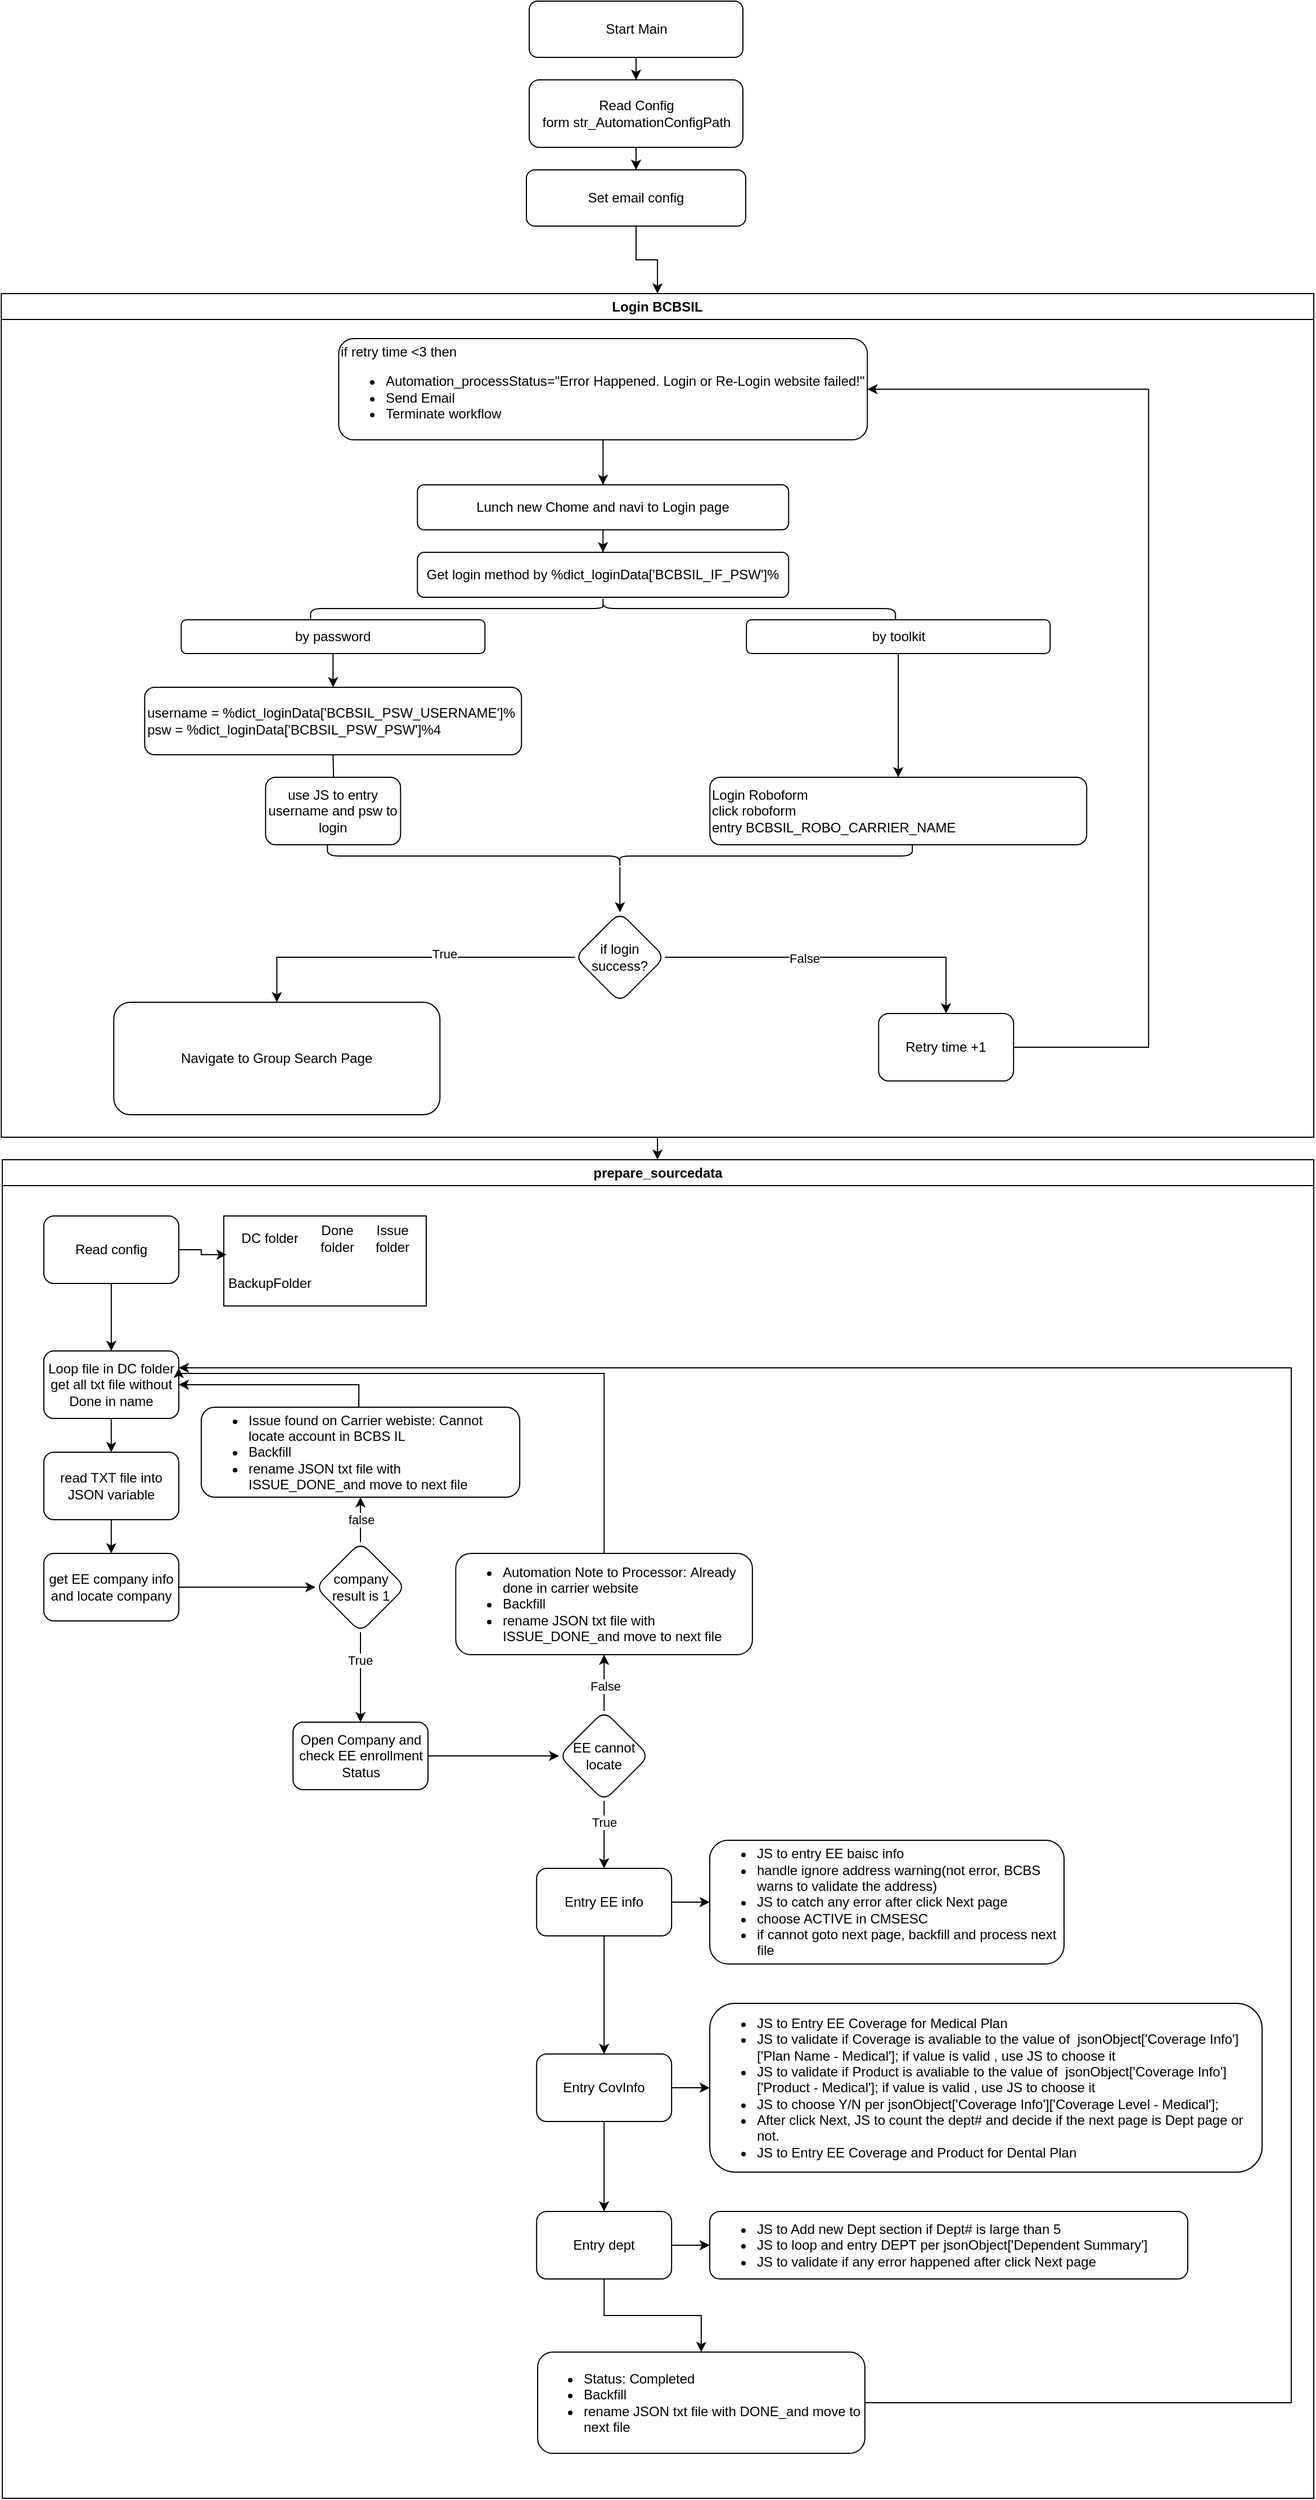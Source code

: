 <mxfile version="24.4.10" type="github">
  <diagram name="第 1 页" id="B4NL4OhcSvu_nfngXHua">
    <mxGraphModel dx="2762" dy="1048" grid="1" gridSize="10" guides="1" tooltips="1" connect="1" arrows="1" fold="1" page="1" pageScale="1" pageWidth="850" pageHeight="1100" math="0" shadow="0">
      <root>
        <mxCell id="0" />
        <mxCell id="1" parent="0" />
        <mxCell id="7YN0UH_P70uLBJJyQt3_-3" value="" style="edgeStyle=orthogonalEdgeStyle;rounded=0;orthogonalLoop=1;jettySize=auto;html=1;" edge="1" parent="1" source="7YN0UH_P70uLBJJyQt3_-1" target="7YN0UH_P70uLBJJyQt3_-2">
          <mxGeometry relative="1" as="geometry" />
        </mxCell>
        <mxCell id="7YN0UH_P70uLBJJyQt3_-1" value="Start Main" style="rounded=1;whiteSpace=wrap;html=1;" vertex="1" parent="1">
          <mxGeometry x="42.5" y="60" width="190" height="50" as="geometry" />
        </mxCell>
        <mxCell id="7YN0UH_P70uLBJJyQt3_-5" value="" style="edgeStyle=orthogonalEdgeStyle;rounded=0;orthogonalLoop=1;jettySize=auto;html=1;" edge="1" parent="1" source="7YN0UH_P70uLBJJyQt3_-2" target="7YN0UH_P70uLBJJyQt3_-4">
          <mxGeometry relative="1" as="geometry" />
        </mxCell>
        <mxCell id="7YN0UH_P70uLBJJyQt3_-2" value="Read Config form&amp;nbsp;str_AutomationConfigPath" style="whiteSpace=wrap;html=1;rounded=1;" vertex="1" parent="1">
          <mxGeometry x="42.5" y="130" width="190" height="60" as="geometry" />
        </mxCell>
        <mxCell id="7YN0UH_P70uLBJJyQt3_-7" style="edgeStyle=orthogonalEdgeStyle;rounded=0;orthogonalLoop=1;jettySize=auto;html=1;" edge="1" parent="1" source="7YN0UH_P70uLBJJyQt3_-4" target="7YN0UH_P70uLBJJyQt3_-6">
          <mxGeometry relative="1" as="geometry" />
        </mxCell>
        <mxCell id="7YN0UH_P70uLBJJyQt3_-4" value="Set email config" style="whiteSpace=wrap;html=1;rounded=1;" vertex="1" parent="1">
          <mxGeometry x="40" y="210" width="195" height="50" as="geometry" />
        </mxCell>
        <mxCell id="7YN0UH_P70uLBJJyQt3_-37" style="edgeStyle=orthogonalEdgeStyle;rounded=0;orthogonalLoop=1;jettySize=auto;html=1;entryX=0.5;entryY=0;entryDx=0;entryDy=0;" edge="1" parent="1" source="7YN0UH_P70uLBJJyQt3_-6" target="7YN0UH_P70uLBJJyQt3_-38">
          <mxGeometry relative="1" as="geometry">
            <mxPoint x="137.5" y="1140" as="targetPoint" />
          </mxGeometry>
        </mxCell>
        <mxCell id="7YN0UH_P70uLBJJyQt3_-6" value="Login BCBSIL" style="swimlane;whiteSpace=wrap;html=1;" vertex="1" parent="1">
          <mxGeometry x="-426.87" y="320" width="1166.87" height="750" as="geometry">
            <mxRectangle x="37.5" y="300" width="120" height="30" as="alternateBounds" />
          </mxGeometry>
        </mxCell>
        <mxCell id="7YN0UH_P70uLBJJyQt3_-10" value="" style="edgeStyle=orthogonalEdgeStyle;rounded=0;orthogonalLoop=1;jettySize=auto;html=1;" edge="1" parent="7YN0UH_P70uLBJJyQt3_-6" source="7YN0UH_P70uLBJJyQt3_-8" target="7YN0UH_P70uLBJJyQt3_-9">
          <mxGeometry relative="1" as="geometry" />
        </mxCell>
        <mxCell id="7YN0UH_P70uLBJJyQt3_-8" value="if retry time &amp;lt;3 then&amp;nbsp;&lt;div&gt;&lt;div&gt;&lt;ul&gt;&lt;li&gt;Automation_processStatus=&quot;Error Happened. Login or Re-Login website failed!&quot;&lt;/li&gt;&lt;li&gt;Send Email&lt;/li&gt;&lt;li&gt;Terminate workflow&lt;/li&gt;&lt;/ul&gt;&lt;/div&gt;&lt;/div&gt;" style="rounded=1;whiteSpace=wrap;html=1;align=left;" vertex="1" parent="7YN0UH_P70uLBJJyQt3_-6">
          <mxGeometry x="300" y="40" width="470" height="90" as="geometry" />
        </mxCell>
        <mxCell id="7YN0UH_P70uLBJJyQt3_-12" value="" style="edgeStyle=orthogonalEdgeStyle;rounded=0;orthogonalLoop=1;jettySize=auto;html=1;" edge="1" parent="7YN0UH_P70uLBJJyQt3_-6" source="7YN0UH_P70uLBJJyQt3_-9" target="7YN0UH_P70uLBJJyQt3_-11">
          <mxGeometry relative="1" as="geometry" />
        </mxCell>
        <mxCell id="7YN0UH_P70uLBJJyQt3_-9" value="Lunch new Chome and navi to Login page" style="whiteSpace=wrap;html=1;align=center;rounded=1;" vertex="1" parent="7YN0UH_P70uLBJJyQt3_-6">
          <mxGeometry x="370" y="170" width="330" height="40" as="geometry" />
        </mxCell>
        <mxCell id="7YN0UH_P70uLBJJyQt3_-11" value="Get login method by&amp;nbsp;%dict_loginData[&#39;BCBSIL_IF_PSW&#39;]%" style="whiteSpace=wrap;html=1;rounded=1;" vertex="1" parent="7YN0UH_P70uLBJJyQt3_-6">
          <mxGeometry x="370" y="230" width="330" height="40" as="geometry" />
        </mxCell>
        <mxCell id="7YN0UH_P70uLBJJyQt3_-13" value="" style="shape=curlyBracket;whiteSpace=wrap;html=1;rounded=1;labelPosition=left;verticalLabelPosition=middle;align=right;verticalAlign=middle;rotation=90;" vertex="1" parent="7YN0UH_P70uLBJJyQt3_-6">
          <mxGeometry x="525" y="20" width="20" height="520" as="geometry" />
        </mxCell>
        <mxCell id="7YN0UH_P70uLBJJyQt3_-16" value="" style="edgeStyle=orthogonalEdgeStyle;rounded=0;orthogonalLoop=1;jettySize=auto;html=1;" edge="1" parent="7YN0UH_P70uLBJJyQt3_-6" source="7YN0UH_P70uLBJJyQt3_-14">
          <mxGeometry relative="1" as="geometry">
            <mxPoint x="295" y="350" as="targetPoint" />
          </mxGeometry>
        </mxCell>
        <mxCell id="7YN0UH_P70uLBJJyQt3_-14" value="by password" style="rounded=1;whiteSpace=wrap;html=1;" vertex="1" parent="7YN0UH_P70uLBJJyQt3_-6">
          <mxGeometry x="160" y="290" width="270" height="30" as="geometry" />
        </mxCell>
        <mxCell id="7YN0UH_P70uLBJJyQt3_-18" value="" style="edgeStyle=orthogonalEdgeStyle;rounded=0;orthogonalLoop=1;jettySize=auto;html=1;" edge="1" parent="7YN0UH_P70uLBJJyQt3_-6" target="7YN0UH_P70uLBJJyQt3_-17">
          <mxGeometry relative="1" as="geometry">
            <mxPoint x="295" y="410" as="sourcePoint" />
          </mxGeometry>
        </mxCell>
        <mxCell id="7YN0UH_P70uLBJJyQt3_-15" value="username = %dict_loginData[&#39;BCBSIL_PSW_USERNAME&#39;]%&lt;div&gt;psw = %dict_loginData[&#39;BCBSIL_PSW_PSW&#39;]%4&lt;br&gt;&lt;/div&gt;" style="whiteSpace=wrap;html=1;rounded=1;align=left;" vertex="1" parent="7YN0UH_P70uLBJJyQt3_-6">
          <mxGeometry x="127.5" y="350" width="335" height="60" as="geometry" />
        </mxCell>
        <mxCell id="7YN0UH_P70uLBJJyQt3_-17" value="use JS to entry username and psw to login" style="whiteSpace=wrap;html=1;align=center;rounded=1;" vertex="1" parent="7YN0UH_P70uLBJJyQt3_-6">
          <mxGeometry x="235" y="430" width="120" height="60" as="geometry" />
        </mxCell>
        <mxCell id="7YN0UH_P70uLBJJyQt3_-23" style="edgeStyle=orthogonalEdgeStyle;rounded=0;orthogonalLoop=1;jettySize=auto;html=1;entryX=0.5;entryY=0;entryDx=0;entryDy=0;" edge="1" parent="7YN0UH_P70uLBJJyQt3_-6" source="7YN0UH_P70uLBJJyQt3_-19" target="7YN0UH_P70uLBJJyQt3_-20">
          <mxGeometry relative="1" as="geometry" />
        </mxCell>
        <mxCell id="7YN0UH_P70uLBJJyQt3_-19" value="by toolkit" style="rounded=1;whiteSpace=wrap;html=1;" vertex="1" parent="7YN0UH_P70uLBJJyQt3_-6">
          <mxGeometry x="662.5" y="290" width="270" height="30" as="geometry" />
        </mxCell>
        <mxCell id="7YN0UH_P70uLBJJyQt3_-20" value="Login Roboform&lt;div&gt;click roboform&lt;/div&gt;&lt;div&gt;entry&amp;nbsp;BCBSIL_ROBO_CARRIER_NAME&lt;/div&gt;" style="whiteSpace=wrap;html=1;rounded=1;align=left;" vertex="1" parent="7YN0UH_P70uLBJJyQt3_-6">
          <mxGeometry x="630" y="430" width="335" height="60" as="geometry" />
        </mxCell>
        <mxCell id="7YN0UH_P70uLBJJyQt3_-32" style="edgeStyle=orthogonalEdgeStyle;rounded=0;orthogonalLoop=1;jettySize=auto;html=1;entryX=0.5;entryY=0;entryDx=0;entryDy=0;" edge="1" parent="7YN0UH_P70uLBJJyQt3_-6" source="7YN0UH_P70uLBJJyQt3_-24" target="7YN0UH_P70uLBJJyQt3_-26">
          <mxGeometry relative="1" as="geometry" />
        </mxCell>
        <mxCell id="7YN0UH_P70uLBJJyQt3_-24" value="" style="shape=curlyBracket;whiteSpace=wrap;html=1;rounded=1;labelPosition=left;verticalLabelPosition=middle;align=right;verticalAlign=middle;rotation=-90;" vertex="1" parent="7YN0UH_P70uLBJJyQt3_-6">
          <mxGeometry x="540" y="240" width="20" height="520" as="geometry" />
        </mxCell>
        <mxCell id="7YN0UH_P70uLBJJyQt3_-29" value="" style="edgeStyle=orthogonalEdgeStyle;rounded=0;orthogonalLoop=1;jettySize=auto;html=1;" edge="1" parent="7YN0UH_P70uLBJJyQt3_-6" source="7YN0UH_P70uLBJJyQt3_-26" target="7YN0UH_P70uLBJJyQt3_-28">
          <mxGeometry relative="1" as="geometry" />
        </mxCell>
        <mxCell id="7YN0UH_P70uLBJJyQt3_-33" value="False" style="edgeLabel;html=1;align=center;verticalAlign=middle;resizable=0;points=[];" vertex="1" connectable="0" parent="7YN0UH_P70uLBJJyQt3_-29">
          <mxGeometry x="-0.173" y="-1" relative="1" as="geometry">
            <mxPoint as="offset" />
          </mxGeometry>
        </mxCell>
        <mxCell id="7YN0UH_P70uLBJJyQt3_-31" value="" style="edgeStyle=orthogonalEdgeStyle;rounded=0;orthogonalLoop=1;jettySize=auto;html=1;entryX=0.5;entryY=0;entryDx=0;entryDy=0;" edge="1" parent="7YN0UH_P70uLBJJyQt3_-6" source="7YN0UH_P70uLBJJyQt3_-26" target="7YN0UH_P70uLBJJyQt3_-30">
          <mxGeometry relative="1" as="geometry" />
        </mxCell>
        <mxCell id="7YN0UH_P70uLBJJyQt3_-34" value="True" style="edgeLabel;html=1;align=center;verticalAlign=middle;resizable=0;points=[];" vertex="1" connectable="0" parent="7YN0UH_P70uLBJJyQt3_-31">
          <mxGeometry x="-0.241" y="-3" relative="1" as="geometry">
            <mxPoint as="offset" />
          </mxGeometry>
        </mxCell>
        <mxCell id="7YN0UH_P70uLBJJyQt3_-26" value="if login success?" style="rhombus;whiteSpace=wrap;html=1;rounded=1;" vertex="1" parent="7YN0UH_P70uLBJJyQt3_-6">
          <mxGeometry x="510" y="550" width="80" height="80" as="geometry" />
        </mxCell>
        <mxCell id="7YN0UH_P70uLBJJyQt3_-35" style="edgeStyle=orthogonalEdgeStyle;rounded=0;orthogonalLoop=1;jettySize=auto;html=1;entryX=1;entryY=0.5;entryDx=0;entryDy=0;" edge="1" parent="7YN0UH_P70uLBJJyQt3_-6" source="7YN0UH_P70uLBJJyQt3_-28" target="7YN0UH_P70uLBJJyQt3_-8">
          <mxGeometry relative="1" as="geometry">
            <Array as="points">
              <mxPoint x="1020" y="670" />
              <mxPoint x="1020" y="85" />
            </Array>
          </mxGeometry>
        </mxCell>
        <mxCell id="7YN0UH_P70uLBJJyQt3_-28" value="Retry time +1" style="whiteSpace=wrap;html=1;rounded=1;" vertex="1" parent="7YN0UH_P70uLBJJyQt3_-6">
          <mxGeometry x="780" y="640" width="120" height="60" as="geometry" />
        </mxCell>
        <mxCell id="7YN0UH_P70uLBJJyQt3_-30" value="Navigate to Group Search Page" style="whiteSpace=wrap;html=1;rounded=1;" vertex="1" parent="7YN0UH_P70uLBJJyQt3_-6">
          <mxGeometry x="100" y="630" width="290" height="100" as="geometry" />
        </mxCell>
        <mxCell id="7YN0UH_P70uLBJJyQt3_-38" value="prepare_sourcedata" style="swimlane;whiteSpace=wrap;html=1;" vertex="1" parent="1">
          <mxGeometry x="-425.93" y="1090" width="1165.93" height="1190" as="geometry" />
        </mxCell>
        <mxCell id="7YN0UH_P70uLBJJyQt3_-55" value="" style="edgeStyle=orthogonalEdgeStyle;rounded=0;orthogonalLoop=1;jettySize=auto;html=1;" edge="1" parent="7YN0UH_P70uLBJJyQt3_-38" source="7YN0UH_P70uLBJJyQt3_-39" target="7YN0UH_P70uLBJJyQt3_-54">
          <mxGeometry relative="1" as="geometry" />
        </mxCell>
        <mxCell id="7YN0UH_P70uLBJJyQt3_-39" value="Read config" style="rounded=1;whiteSpace=wrap;html=1;" vertex="1" parent="7YN0UH_P70uLBJJyQt3_-38">
          <mxGeometry x="36.87" y="50" width="120" height="60" as="geometry" />
        </mxCell>
        <mxCell id="7YN0UH_P70uLBJJyQt3_-40" value="" style="shape=table;html=1;whiteSpace=wrap;startSize=0;container=1;collapsible=0;childLayout=tableLayout;columnLines=0;rowLines=0;fontSize=16;strokeColor=default;" vertex="1" parent="7YN0UH_P70uLBJJyQt3_-38">
          <mxGeometry x="196.87" y="50" width="180" height="80" as="geometry" />
        </mxCell>
        <mxCell id="7YN0UH_P70uLBJJyQt3_-41" value="" style="shape=tableRow;horizontal=0;startSize=0;swimlaneHead=0;swimlaneBody=0;top=0;left=0;bottom=0;right=0;collapsible=0;dropTarget=0;fillColor=none;points=[[0,0.5],[1,0.5]];portConstraint=eastwest;fontSize=16;strokeColor=inherit;" vertex="1" parent="7YN0UH_P70uLBJJyQt3_-40">
          <mxGeometry width="180" height="40" as="geometry" />
        </mxCell>
        <mxCell id="7YN0UH_P70uLBJJyQt3_-42" value="DC folder" style="shape=partialRectangle;html=1;whiteSpace=wrap;connectable=0;fillColor=none;top=0;left=0;bottom=0;right=0;overflow=hidden;fontSize=12;strokeColor=inherit;" vertex="1" parent="7YN0UH_P70uLBJJyQt3_-41">
          <mxGeometry width="82" height="40" as="geometry">
            <mxRectangle width="82" height="40" as="alternateBounds" />
          </mxGeometry>
        </mxCell>
        <mxCell id="7YN0UH_P70uLBJJyQt3_-43" value="Done folder" style="shape=partialRectangle;html=1;whiteSpace=wrap;connectable=0;fillColor=none;top=0;left=0;bottom=0;right=0;overflow=hidden;fontSize=12;strokeColor=inherit;" vertex="1" parent="7YN0UH_P70uLBJJyQt3_-41">
          <mxGeometry x="82" width="38" height="40" as="geometry">
            <mxRectangle width="38" height="40" as="alternateBounds" />
          </mxGeometry>
        </mxCell>
        <mxCell id="7YN0UH_P70uLBJJyQt3_-44" value="Issue folder" style="shape=partialRectangle;html=1;whiteSpace=wrap;connectable=0;fillColor=none;top=0;left=0;bottom=0;right=0;overflow=hidden;fontSize=12;strokeColor=inherit;" vertex="1" parent="7YN0UH_P70uLBJJyQt3_-41">
          <mxGeometry x="120" width="60" height="40" as="geometry">
            <mxRectangle width="60" height="40" as="alternateBounds" />
          </mxGeometry>
        </mxCell>
        <mxCell id="7YN0UH_P70uLBJJyQt3_-45" value="" style="shape=tableRow;horizontal=0;startSize=0;swimlaneHead=0;swimlaneBody=0;top=0;left=0;bottom=0;right=0;collapsible=0;dropTarget=0;fillColor=none;points=[[0,0.5],[1,0.5]];portConstraint=eastwest;fontSize=16;strokeColor=inherit;" vertex="1" parent="7YN0UH_P70uLBJJyQt3_-40">
          <mxGeometry y="40" width="180" height="40" as="geometry" />
        </mxCell>
        <mxCell id="7YN0UH_P70uLBJJyQt3_-46" value="BackupFolder" style="shape=partialRectangle;html=1;whiteSpace=wrap;connectable=0;fillColor=none;top=0;left=0;bottom=0;right=0;overflow=hidden;fontSize=12;strokeColor=inherit;" vertex="1" parent="7YN0UH_P70uLBJJyQt3_-45">
          <mxGeometry width="82" height="40" as="geometry">
            <mxRectangle width="82" height="40" as="alternateBounds" />
          </mxGeometry>
        </mxCell>
        <mxCell id="7YN0UH_P70uLBJJyQt3_-47" value="" style="shape=partialRectangle;html=1;whiteSpace=wrap;connectable=0;fillColor=none;top=0;left=0;bottom=0;right=0;overflow=hidden;fontSize=12;strokeColor=inherit;" vertex="1" parent="7YN0UH_P70uLBJJyQt3_-45">
          <mxGeometry x="82" width="38" height="40" as="geometry">
            <mxRectangle width="38" height="40" as="alternateBounds" />
          </mxGeometry>
        </mxCell>
        <mxCell id="7YN0UH_P70uLBJJyQt3_-48" value="" style="shape=partialRectangle;html=1;whiteSpace=wrap;connectable=0;fillColor=none;top=0;left=0;bottom=0;right=0;overflow=hidden;fontSize=12;strokeColor=inherit;" vertex="1" parent="7YN0UH_P70uLBJJyQt3_-45">
          <mxGeometry x="120" width="60" height="40" as="geometry">
            <mxRectangle width="60" height="40" as="alternateBounds" />
          </mxGeometry>
        </mxCell>
        <mxCell id="7YN0UH_P70uLBJJyQt3_-53" style="edgeStyle=orthogonalEdgeStyle;rounded=0;orthogonalLoop=1;jettySize=auto;html=1;entryX=0.014;entryY=0.86;entryDx=0;entryDy=0;entryPerimeter=0;" edge="1" parent="7YN0UH_P70uLBJJyQt3_-38" source="7YN0UH_P70uLBJJyQt3_-39" target="7YN0UH_P70uLBJJyQt3_-41">
          <mxGeometry relative="1" as="geometry" />
        </mxCell>
        <mxCell id="7YN0UH_P70uLBJJyQt3_-57" value="" style="edgeStyle=orthogonalEdgeStyle;rounded=0;orthogonalLoop=1;jettySize=auto;html=1;" edge="1" parent="7YN0UH_P70uLBJJyQt3_-38" source="7YN0UH_P70uLBJJyQt3_-54" target="7YN0UH_P70uLBJJyQt3_-56">
          <mxGeometry relative="1" as="geometry" />
        </mxCell>
        <mxCell id="7YN0UH_P70uLBJJyQt3_-54" value="Loop file in DC folder&lt;div&gt;get all txt file without Done in name&lt;/div&gt;" style="whiteSpace=wrap;html=1;rounded=1;" vertex="1" parent="7YN0UH_P70uLBJJyQt3_-38">
          <mxGeometry x="36.87" y="170" width="120" height="60" as="geometry" />
        </mxCell>
        <mxCell id="7YN0UH_P70uLBJJyQt3_-59" value="" style="edgeStyle=orthogonalEdgeStyle;rounded=0;orthogonalLoop=1;jettySize=auto;html=1;" edge="1" parent="7YN0UH_P70uLBJJyQt3_-38" source="7YN0UH_P70uLBJJyQt3_-56" target="7YN0UH_P70uLBJJyQt3_-58">
          <mxGeometry relative="1" as="geometry" />
        </mxCell>
        <mxCell id="7YN0UH_P70uLBJJyQt3_-56" value="read TXT file into JSON variable" style="whiteSpace=wrap;html=1;rounded=1;" vertex="1" parent="7YN0UH_P70uLBJJyQt3_-38">
          <mxGeometry x="36.87" y="260" width="120" height="60" as="geometry" />
        </mxCell>
        <mxCell id="7YN0UH_P70uLBJJyQt3_-61" value="" style="edgeStyle=orthogonalEdgeStyle;rounded=0;orthogonalLoop=1;jettySize=auto;html=1;" edge="1" parent="7YN0UH_P70uLBJJyQt3_-38" source="7YN0UH_P70uLBJJyQt3_-58" target="7YN0UH_P70uLBJJyQt3_-60">
          <mxGeometry relative="1" as="geometry" />
        </mxCell>
        <mxCell id="7YN0UH_P70uLBJJyQt3_-58" value="get EE company info and locate company" style="whiteSpace=wrap;html=1;rounded=1;" vertex="1" parent="7YN0UH_P70uLBJJyQt3_-38">
          <mxGeometry x="36.87" y="350" width="120" height="60" as="geometry" />
        </mxCell>
        <mxCell id="7YN0UH_P70uLBJJyQt3_-63" value="" style="edgeStyle=orthogonalEdgeStyle;rounded=0;orthogonalLoop=1;jettySize=auto;html=1;" edge="1" parent="7YN0UH_P70uLBJJyQt3_-38" source="7YN0UH_P70uLBJJyQt3_-60" target="7YN0UH_P70uLBJJyQt3_-62">
          <mxGeometry relative="1" as="geometry" />
        </mxCell>
        <mxCell id="7YN0UH_P70uLBJJyQt3_-65" value="false" style="edgeLabel;html=1;align=center;verticalAlign=middle;resizable=0;points=[];" vertex="1" connectable="0" parent="7YN0UH_P70uLBJJyQt3_-63">
          <mxGeometry x="0.195" y="-2" relative="1" as="geometry">
            <mxPoint x="-2" y="4" as="offset" />
          </mxGeometry>
        </mxCell>
        <mxCell id="7YN0UH_P70uLBJJyQt3_-67" value="" style="edgeStyle=orthogonalEdgeStyle;rounded=0;orthogonalLoop=1;jettySize=auto;html=1;" edge="1" parent="7YN0UH_P70uLBJJyQt3_-38" source="7YN0UH_P70uLBJJyQt3_-60" target="7YN0UH_P70uLBJJyQt3_-66">
          <mxGeometry relative="1" as="geometry" />
        </mxCell>
        <mxCell id="7YN0UH_P70uLBJJyQt3_-68" value="True" style="edgeLabel;html=1;align=center;verticalAlign=middle;resizable=0;points=[];" vertex="1" connectable="0" parent="7YN0UH_P70uLBJJyQt3_-67">
          <mxGeometry x="-0.378" y="-1" relative="1" as="geometry">
            <mxPoint as="offset" />
          </mxGeometry>
        </mxCell>
        <mxCell id="7YN0UH_P70uLBJJyQt3_-60" value="company result is 1" style="rhombus;whiteSpace=wrap;html=1;rounded=1;" vertex="1" parent="7YN0UH_P70uLBJJyQt3_-38">
          <mxGeometry x="278.44" y="340" width="80" height="80" as="geometry" />
        </mxCell>
        <mxCell id="7YN0UH_P70uLBJJyQt3_-64" style="edgeStyle=orthogonalEdgeStyle;rounded=0;orthogonalLoop=1;jettySize=auto;html=1;entryX=1;entryY=0.5;entryDx=0;entryDy=0;" edge="1" parent="7YN0UH_P70uLBJJyQt3_-38" source="7YN0UH_P70uLBJJyQt3_-62" target="7YN0UH_P70uLBJJyQt3_-54">
          <mxGeometry relative="1" as="geometry">
            <Array as="points">
              <mxPoint x="317" y="200" />
            </Array>
          </mxGeometry>
        </mxCell>
        <mxCell id="7YN0UH_P70uLBJJyQt3_-62" value="&lt;ul&gt;&lt;li&gt;Issue found on Carrier webiste:&amp;nbsp;Cannot locate account in BCBS IL&amp;nbsp;&lt;/li&gt;&lt;li&gt;Backfill&lt;/li&gt;&lt;li&gt;rename JSON txt file with ISSUE_DONE_and move to next file&lt;/li&gt;&lt;/ul&gt;" style="whiteSpace=wrap;html=1;rounded=1;align=left;" vertex="1" parent="7YN0UH_P70uLBJJyQt3_-38">
          <mxGeometry x="176.87" y="220" width="283.13" height="80" as="geometry" />
        </mxCell>
        <mxCell id="7YN0UH_P70uLBJJyQt3_-70" value="" style="edgeStyle=orthogonalEdgeStyle;rounded=0;orthogonalLoop=1;jettySize=auto;html=1;" edge="1" parent="7YN0UH_P70uLBJJyQt3_-38" source="7YN0UH_P70uLBJJyQt3_-66" target="7YN0UH_P70uLBJJyQt3_-69">
          <mxGeometry relative="1" as="geometry" />
        </mxCell>
        <mxCell id="7YN0UH_P70uLBJJyQt3_-66" value="Open Company and check EE enrollment Status" style="whiteSpace=wrap;html=1;rounded=1;" vertex="1" parent="7YN0UH_P70uLBJJyQt3_-38">
          <mxGeometry x="258.44" y="500" width="120" height="60" as="geometry" />
        </mxCell>
        <mxCell id="7YN0UH_P70uLBJJyQt3_-72" value="" style="edgeStyle=orthogonalEdgeStyle;rounded=0;orthogonalLoop=1;jettySize=auto;html=1;" edge="1" parent="7YN0UH_P70uLBJJyQt3_-38" source="7YN0UH_P70uLBJJyQt3_-69" target="7YN0UH_P70uLBJJyQt3_-71">
          <mxGeometry relative="1" as="geometry" />
        </mxCell>
        <mxCell id="7YN0UH_P70uLBJJyQt3_-74" value="False" style="edgeLabel;html=1;align=center;verticalAlign=middle;resizable=0;points=[];" vertex="1" connectable="0" parent="7YN0UH_P70uLBJJyQt3_-72">
          <mxGeometry x="-0.119" y="-1" relative="1" as="geometry">
            <mxPoint as="offset" />
          </mxGeometry>
        </mxCell>
        <mxCell id="7YN0UH_P70uLBJJyQt3_-76" value="" style="edgeStyle=orthogonalEdgeStyle;rounded=0;orthogonalLoop=1;jettySize=auto;html=1;" edge="1" parent="7YN0UH_P70uLBJJyQt3_-38" source="7YN0UH_P70uLBJJyQt3_-69" target="7YN0UH_P70uLBJJyQt3_-75">
          <mxGeometry relative="1" as="geometry" />
        </mxCell>
        <mxCell id="7YN0UH_P70uLBJJyQt3_-77" value="True" style="edgeLabel;html=1;align=center;verticalAlign=middle;resizable=0;points=[];" vertex="1" connectable="0" parent="7YN0UH_P70uLBJJyQt3_-76">
          <mxGeometry x="-0.37" relative="1" as="geometry">
            <mxPoint as="offset" />
          </mxGeometry>
        </mxCell>
        <mxCell id="7YN0UH_P70uLBJJyQt3_-69" value="EE cannot locate" style="rhombus;whiteSpace=wrap;html=1;rounded=1;" vertex="1" parent="7YN0UH_P70uLBJJyQt3_-38">
          <mxGeometry x="495.0" y="490" width="80" height="80" as="geometry" />
        </mxCell>
        <mxCell id="7YN0UH_P70uLBJJyQt3_-73" style="edgeStyle=orthogonalEdgeStyle;rounded=0;orthogonalLoop=1;jettySize=auto;html=1;entryX=1;entryY=0.25;entryDx=0;entryDy=0;" edge="1" parent="7YN0UH_P70uLBJJyQt3_-38" source="7YN0UH_P70uLBJJyQt3_-71" target="7YN0UH_P70uLBJJyQt3_-54">
          <mxGeometry relative="1" as="geometry">
            <Array as="points">
              <mxPoint x="535" y="190" />
              <mxPoint x="157" y="190" />
            </Array>
          </mxGeometry>
        </mxCell>
        <mxCell id="7YN0UH_P70uLBJJyQt3_-71" value="&lt;ul&gt;&lt;li&gt;Automation Note to Processor:&amp;nbsp;Already done in carrier website&lt;/li&gt;&lt;li&gt;Backfill&lt;/li&gt;&lt;li&gt;rename JSON txt file with ISSUE_DONE_and move to next file&lt;/li&gt;&lt;/ul&gt;" style="whiteSpace=wrap;html=1;rounded=1;align=left;" vertex="1" parent="7YN0UH_P70uLBJJyQt3_-38">
          <mxGeometry x="403.13" y="350" width="263.75" height="90" as="geometry" />
        </mxCell>
        <mxCell id="7YN0UH_P70uLBJJyQt3_-80" value="" style="edgeStyle=orthogonalEdgeStyle;rounded=0;orthogonalLoop=1;jettySize=auto;html=1;" edge="1" parent="7YN0UH_P70uLBJJyQt3_-38" source="7YN0UH_P70uLBJJyQt3_-75" target="7YN0UH_P70uLBJJyQt3_-79">
          <mxGeometry relative="1" as="geometry" />
        </mxCell>
        <mxCell id="7YN0UH_P70uLBJJyQt3_-82" value="" style="edgeStyle=orthogonalEdgeStyle;rounded=0;orthogonalLoop=1;jettySize=auto;html=1;" edge="1" parent="7YN0UH_P70uLBJJyQt3_-38" source="7YN0UH_P70uLBJJyQt3_-75" target="7YN0UH_P70uLBJJyQt3_-81">
          <mxGeometry relative="1" as="geometry" />
        </mxCell>
        <mxCell id="7YN0UH_P70uLBJJyQt3_-75" value="Entry EE info" style="whiteSpace=wrap;html=1;rounded=1;" vertex="1" parent="7YN0UH_P70uLBJJyQt3_-38">
          <mxGeometry x="475" y="630" width="120" height="60" as="geometry" />
        </mxCell>
        <mxCell id="7YN0UH_P70uLBJJyQt3_-79" value="&lt;ul&gt;&lt;li&gt;JS to entry EE baisc info&lt;/li&gt;&lt;li&gt;handle ignore address warning(not error, BCBS warns to validate the address)&lt;/li&gt;&lt;li&gt;JS to catch any error after click Next page&lt;/li&gt;&lt;li&gt;choose ACTIVE in CMSESC&lt;/li&gt;&lt;li&gt;if cannot goto next page, backfill and process next file&lt;/li&gt;&lt;/ul&gt;" style="whiteSpace=wrap;html=1;rounded=1;align=left;" vertex="1" parent="7YN0UH_P70uLBJJyQt3_-38">
          <mxGeometry x="628.93" y="605" width="315" height="110" as="geometry" />
        </mxCell>
        <mxCell id="7YN0UH_P70uLBJJyQt3_-84" value="" style="edgeStyle=orthogonalEdgeStyle;rounded=0;orthogonalLoop=1;jettySize=auto;html=1;" edge="1" parent="7YN0UH_P70uLBJJyQt3_-38" source="7YN0UH_P70uLBJJyQt3_-81" target="7YN0UH_P70uLBJJyQt3_-83">
          <mxGeometry relative="1" as="geometry" />
        </mxCell>
        <mxCell id="7YN0UH_P70uLBJJyQt3_-86" value="" style="edgeStyle=orthogonalEdgeStyle;rounded=0;orthogonalLoop=1;jettySize=auto;html=1;" edge="1" parent="7YN0UH_P70uLBJJyQt3_-38" source="7YN0UH_P70uLBJJyQt3_-81" target="7YN0UH_P70uLBJJyQt3_-85">
          <mxGeometry relative="1" as="geometry" />
        </mxCell>
        <mxCell id="7YN0UH_P70uLBJJyQt3_-81" value="Entry CovInfo" style="whiteSpace=wrap;html=1;rounded=1;" vertex="1" parent="7YN0UH_P70uLBJJyQt3_-38">
          <mxGeometry x="475" y="795" width="120" height="60" as="geometry" />
        </mxCell>
        <mxCell id="7YN0UH_P70uLBJJyQt3_-83" value="&lt;div&gt;&lt;ul&gt;&lt;li&gt;&lt;span style=&quot;background-color: initial;&quot;&gt;JS to Entry EE Coverage for Medical Plan&lt;/span&gt;&lt;/li&gt;&lt;li&gt;JS to validate if Coverage is avaliable to the value of&amp;nbsp; jsonObject[&#39;Coverage Info&#39;][&#39;Plan Name - Medical&#39;]; if value is valid , use JS to choose it&lt;/li&gt;&lt;li&gt;JS to validate if Product is avaliable to the value of&amp;nbsp; jsonObject[&#39;Coverage Info&#39;][&#39;Product - Medical&#39;]; if value is valid , use JS to choose it&lt;/li&gt;&lt;li&gt;JS to choose Y/N per jsonObject[&#39;Coverage Info&#39;][&#39;Coverage Level - Medical&#39;];&lt;/li&gt;&lt;li&gt;After click Next, JS to count the dept# and decide if the next page is Dept page or not.&lt;/li&gt;&lt;li&gt;JS to Entry EE Coverage and Product for Dental Plan&lt;/li&gt;&lt;/ul&gt;&lt;/div&gt;" style="whiteSpace=wrap;html=1;rounded=1;align=left;" vertex="1" parent="7YN0UH_P70uLBJJyQt3_-38">
          <mxGeometry x="628.94" y="750" width="491.06" height="150" as="geometry" />
        </mxCell>
        <mxCell id="7YN0UH_P70uLBJJyQt3_-88" value="" style="edgeStyle=orthogonalEdgeStyle;rounded=0;orthogonalLoop=1;jettySize=auto;html=1;" edge="1" parent="7YN0UH_P70uLBJJyQt3_-38" source="7YN0UH_P70uLBJJyQt3_-85" target="7YN0UH_P70uLBJJyQt3_-87">
          <mxGeometry relative="1" as="geometry" />
        </mxCell>
        <mxCell id="7YN0UH_P70uLBJJyQt3_-90" value="" style="edgeStyle=orthogonalEdgeStyle;rounded=0;orthogonalLoop=1;jettySize=auto;html=1;" edge="1" parent="7YN0UH_P70uLBJJyQt3_-38" source="7YN0UH_P70uLBJJyQt3_-85" target="7YN0UH_P70uLBJJyQt3_-89">
          <mxGeometry relative="1" as="geometry" />
        </mxCell>
        <mxCell id="7YN0UH_P70uLBJJyQt3_-85" value="Entry dept" style="whiteSpace=wrap;html=1;rounded=1;" vertex="1" parent="7YN0UH_P70uLBJJyQt3_-38">
          <mxGeometry x="475" y="935" width="120" height="60" as="geometry" />
        </mxCell>
        <mxCell id="7YN0UH_P70uLBJJyQt3_-87" value="&lt;div&gt;&lt;ul&gt;&lt;li&gt;JS to Add new Dept section if Dept# is large than 5&lt;/li&gt;&lt;li&gt;JS to loop and entry DEPT per jsonObject[&#39;Dependent Summary&#39;]&lt;/li&gt;&lt;li&gt;JS to validate if any error happened after click Next page&lt;/li&gt;&lt;/ul&gt;&lt;/div&gt;" style="whiteSpace=wrap;html=1;rounded=1;align=left;" vertex="1" parent="7YN0UH_P70uLBJJyQt3_-38">
          <mxGeometry x="628.94" y="935" width="425" height="60" as="geometry" />
        </mxCell>
        <mxCell id="7YN0UH_P70uLBJJyQt3_-91" style="edgeStyle=orthogonalEdgeStyle;rounded=0;orthogonalLoop=1;jettySize=auto;html=1;entryX=1;entryY=0.25;entryDx=0;entryDy=0;" edge="1" parent="7YN0UH_P70uLBJJyQt3_-38" source="7YN0UH_P70uLBJJyQt3_-89" target="7YN0UH_P70uLBJJyQt3_-54">
          <mxGeometry relative="1" as="geometry">
            <Array as="points">
              <mxPoint x="1146" y="1105" />
              <mxPoint x="1146" y="185" />
            </Array>
          </mxGeometry>
        </mxCell>
        <mxCell id="7YN0UH_P70uLBJJyQt3_-89" value="&lt;div&gt;&lt;ul style=&quot;text-align: left;&quot;&gt;&lt;li&gt;Status: Completed&lt;/li&gt;&lt;li&gt;Backfill&lt;/li&gt;&lt;li&gt;rename JSON txt file with DONE_and move to next file&lt;/li&gt;&lt;/ul&gt;&lt;/div&gt;" style="whiteSpace=wrap;html=1;rounded=1;" vertex="1" parent="7YN0UH_P70uLBJJyQt3_-38">
          <mxGeometry x="475.93" y="1060" width="290.93" height="90" as="geometry" />
        </mxCell>
      </root>
    </mxGraphModel>
  </diagram>
</mxfile>
